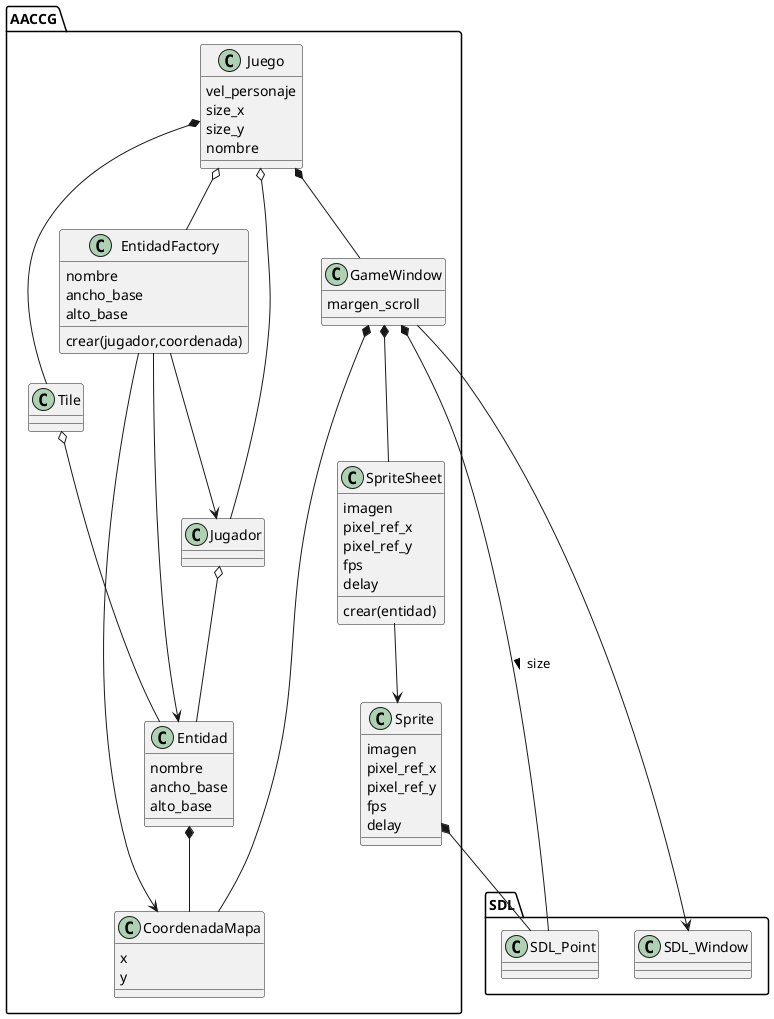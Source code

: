 @startuml

package AACCG{
class Juego {
vel_personaje
size_x
size_y
nombre
}
class GameWindow {
margen_scroll
}
class Jugador
class Tile
class EntidadFactory {
nombre
ancho_base
alto_base
crear(jugador,coordenada)
}
class SpriteSheet {
imagen
pixel_ref_x
pixel_ref_y
fps
delay
crear(entidad)
}
class Entidad {
nombre
ancho_base
alto_base
}
class Sprite {
imagen
pixel_ref_x
pixel_ref_y
fps
delay
}
class CoordenadaMapa {
x
y
}
}

package SDL {
class SDL_Window
class SDL_Point
}

Juego *-- GameWindow
GameWindow *-- CoordenadaMapa
GameWindow *-- SDL_Point : size >
Juego o-- EntidadFactory
Juego *-- Tile
Tile o-- Entidad
EntidadFactory --> Entidad
EntidadFactory --> Jugador
EntidadFactory --> CoordenadaMapa
GameWindow *-- SpriteSheet
SpriteSheet --> Sprite
Juego o-- Jugador
Jugador o-- Entidad
Entidad *-- CoordenadaMapa
Sprite *-- SDL_Point

GameWindow --> SDL_Window

@enduml
